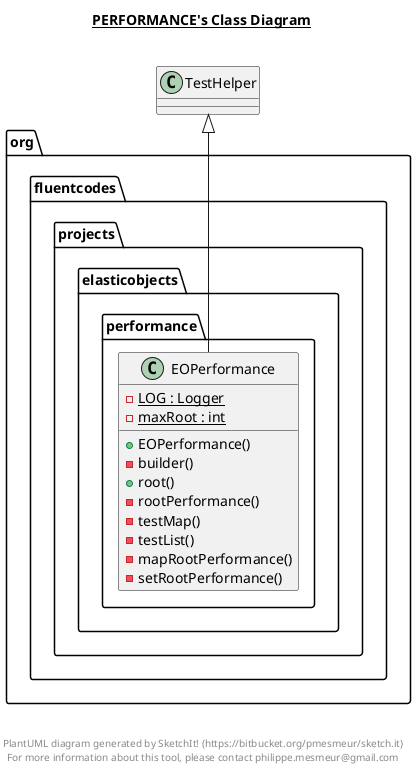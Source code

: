 @startuml

title __PERFORMANCE's Class Diagram__\n

  package org.fluentcodes.projects.elasticobjects {
    package org.fluentcodes.projects.elasticobjects.performance {
      class EOPerformance {
          {static} - LOG : Logger
          {static} - maxRoot : int
          + EOPerformance()
          - builder()
          + root()
          - rootPerformance()
          - testMap()
          - testList()
          - mapRootPerformance()
          - setRootPerformance()
      }
    }
  }
  

  EOPerformance -up-|> TestHelper


right footer


PlantUML diagram generated by SketchIt! (https://bitbucket.org/pmesmeur/sketch.it)
For more information about this tool, please contact philippe.mesmeur@gmail.com
endfooter

@enduml
